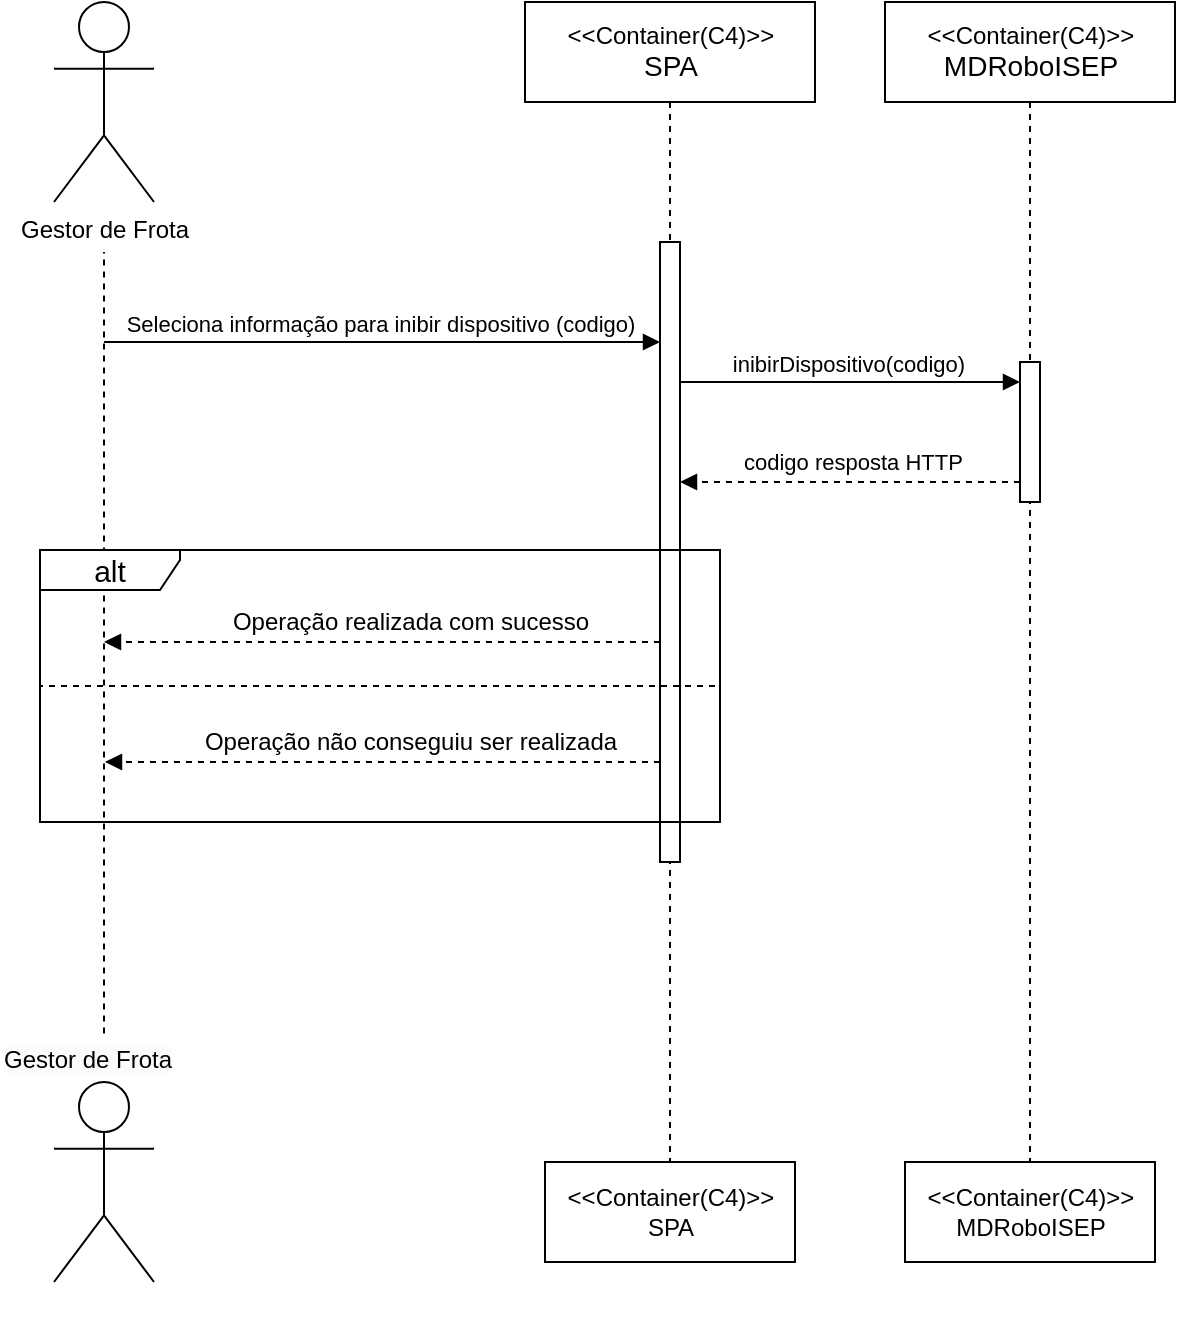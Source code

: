 <mxfile version="22.1.3" type="device">
  <diagram name="Página-1" id="VEVb19W9AbcgIYick9M5">
    <mxGraphModel dx="1774" dy="824" grid="1" gridSize="10" guides="1" tooltips="1" connect="1" arrows="1" fold="1" page="1" pageScale="1" pageWidth="827" pageHeight="1169" math="0" shadow="0">
      <root>
        <mxCell id="0" />
        <mxCell id="1" parent="0" />
        <mxCell id="l9yj46R45Rye-O422kpw-1" value="&amp;lt;&amp;lt;Container(C4)&amp;gt;&amp;gt;&lt;br style=&quot;border-color: var(--border-color);&quot;&gt;&lt;font style=&quot;font-size: 14px;&quot;&gt;SPA&lt;/font&gt;" style="shape=umlLifeline;perimeter=lifelinePerimeter;whiteSpace=wrap;html=1;container=1;dropTarget=0;collapsible=0;recursiveResize=0;outlineConnect=0;portConstraint=eastwest;newEdgeStyle={&quot;curved&quot;:0,&quot;rounded&quot;:0};size=50;" vertex="1" parent="1">
          <mxGeometry x="322.5" y="30" width="145" height="580" as="geometry" />
        </mxCell>
        <mxCell id="l9yj46R45Rye-O422kpw-2" value="&amp;lt;&amp;lt;Container(C4)&amp;gt;&amp;gt;&lt;br style=&quot;border-color: var(--border-color);&quot;&gt;SPA" style="shape=umlLifeline;perimeter=lifelinePerimeter;whiteSpace=wrap;html=1;container=1;dropTarget=0;collapsible=0;recursiveResize=0;outlineConnect=0;portConstraint=eastwest;newEdgeStyle={&quot;curved&quot;:0,&quot;rounded&quot;:0};size=60;" vertex="1" parent="1">
          <mxGeometry x="332.5" y="610" width="125" height="50" as="geometry" />
        </mxCell>
        <mxCell id="l9yj46R45Rye-O422kpw-3" value="Gestor de Frota" style="shape=umlActor;verticalLabelPosition=bottom;verticalAlign=top;html=1;outlineConnect=0;" vertex="1" parent="1">
          <mxGeometry x="87" y="30" width="50" height="100" as="geometry" />
        </mxCell>
        <mxCell id="l9yj46R45Rye-O422kpw-4" value="" style="line;strokeWidth=1;dashed=1;labelPosition=center;verticalLabelPosition=bottom;align=left;verticalAlign=top;spacingLeft=20;spacingTop=15;html=1;whiteSpace=wrap;rotation=-90;" vertex="1" parent="1">
          <mxGeometry x="-83.37" y="345.38" width="390.75" height="10" as="geometry" />
        </mxCell>
        <mxCell id="l9yj46R45Rye-O422kpw-5" value="Actor" style="shape=umlActor;verticalLabelPosition=bottom;verticalAlign=top;html=1;outlineConnect=0;textOpacity=0;" vertex="1" parent="1">
          <mxGeometry x="87" y="570" width="50" height="100" as="geometry" />
        </mxCell>
        <mxCell id="l9yj46R45Rye-O422kpw-6" value="Seleciona informação para inibir dispositivo (codigo)" style="html=1;verticalAlign=bottom;endArrow=block;curved=0;rounded=0;" edge="1" parent="1" target="l9yj46R45Rye-O422kpw-7">
          <mxGeometry x="-0.007" width="80" relative="1" as="geometry">
            <mxPoint x="112" y="200" as="sourcePoint" />
            <mxPoint x="192" y="200" as="targetPoint" />
            <mxPoint as="offset" />
          </mxGeometry>
        </mxCell>
        <mxCell id="l9yj46R45Rye-O422kpw-7" value="" style="html=1;points=[[0,0,0,0,5],[0,1,0,0,-5],[1,0,0,0,5],[1,1,0,0,-5]];perimeter=orthogonalPerimeter;outlineConnect=0;targetShapes=umlLifeline;portConstraint=eastwest;newEdgeStyle={&quot;curved&quot;:0,&quot;rounded&quot;:0};" vertex="1" parent="1">
          <mxGeometry x="390" y="150" width="10" height="310" as="geometry" />
        </mxCell>
        <mxCell id="l9yj46R45Rye-O422kpw-8" value="&lt;span style=&quot;color: rgb(0, 0, 0); font-family: Helvetica; font-size: 12px; font-style: normal; font-variant-ligatures: normal; font-variant-caps: normal; font-weight: 400; letter-spacing: normal; orphans: 2; text-align: center; text-indent: 0px; text-transform: none; widows: 2; word-spacing: 0px; -webkit-text-stroke-width: 0px; background-color: rgb(251, 251, 251); text-decoration-thickness: initial; text-decoration-style: initial; text-decoration-color: initial; float: none; display: inline !important;&quot;&gt;Gestor de Frota&lt;/span&gt;" style="text;whiteSpace=wrap;html=1;" vertex="1" parent="1">
          <mxGeometry x="60" y="545" width="130" height="40" as="geometry" />
        </mxCell>
        <mxCell id="l9yj46R45Rye-O422kpw-9" value="&amp;lt;&amp;lt;Container(C4)&amp;gt;&amp;gt;&lt;br style=&quot;border-color: var(--border-color);&quot;&gt;&lt;font style=&quot;font-size: 14px;&quot;&gt;MDRoboISEP&lt;/font&gt;" style="shape=umlLifeline;perimeter=lifelinePerimeter;whiteSpace=wrap;html=1;container=1;dropTarget=0;collapsible=0;recursiveResize=0;outlineConnect=0;portConstraint=eastwest;newEdgeStyle={&quot;curved&quot;:0,&quot;rounded&quot;:0};size=50;" vertex="1" parent="1">
          <mxGeometry x="502.5" y="30" width="145" height="580" as="geometry" />
        </mxCell>
        <mxCell id="l9yj46R45Rye-O422kpw-10" value="&amp;lt;&amp;lt;Container(C4)&amp;gt;&amp;gt;&lt;br style=&quot;border-color: var(--border-color);&quot;&gt;MDRoboISEP" style="shape=umlLifeline;perimeter=lifelinePerimeter;whiteSpace=wrap;html=1;container=1;dropTarget=0;collapsible=0;recursiveResize=0;outlineConnect=0;portConstraint=eastwest;newEdgeStyle={&quot;curved&quot;:0,&quot;rounded&quot;:0};size=60;" vertex="1" parent="1">
          <mxGeometry x="512.5" y="610" width="125" height="50" as="geometry" />
        </mxCell>
        <mxCell id="l9yj46R45Rye-O422kpw-11" value="" style="html=1;points=[[0,0,0,0,5],[0,1,0,0,-5],[1,0,0,0,5],[1,1,0,0,-5]];perimeter=orthogonalPerimeter;outlineConnect=0;targetShapes=umlLifeline;portConstraint=eastwest;newEdgeStyle={&quot;curved&quot;:0,&quot;rounded&quot;:0};" vertex="1" parent="1">
          <mxGeometry x="570" y="210" width="10" height="70" as="geometry" />
        </mxCell>
        <mxCell id="l9yj46R45Rye-O422kpw-12" value="inibirDispositivo(codigo)" style="html=1;verticalAlign=bottom;endArrow=block;curved=0;rounded=0;" edge="1" parent="1" target="l9yj46R45Rye-O422kpw-11">
          <mxGeometry x="-0.012" width="80" relative="1" as="geometry">
            <mxPoint x="400" y="220" as="sourcePoint" />
            <mxPoint x="678" y="220" as="targetPoint" />
            <mxPoint as="offset" />
          </mxGeometry>
        </mxCell>
        <mxCell id="l9yj46R45Rye-O422kpw-13" value="" style="html=1;verticalAlign=bottom;labelBackgroundColor=none;endArrow=block;endFill=1;dashed=1;rounded=0;" edge="1" parent="1">
          <mxGeometry width="160" relative="1" as="geometry">
            <mxPoint x="570" y="270" as="sourcePoint" />
            <mxPoint x="400" y="270" as="targetPoint" />
          </mxGeometry>
        </mxCell>
        <mxCell id="l9yj46R45Rye-O422kpw-14" value="&lt;span style=&quot;color: rgb(0, 0, 0); font-family: Helvetica; font-size: 11px; font-style: normal; font-variant-ligatures: normal; font-variant-caps: normal; font-weight: 400; letter-spacing: normal; orphans: 2; text-align: center; text-indent: 0px; text-transform: none; widows: 2; word-spacing: 0px; -webkit-text-stroke-width: 0px; background-color: rgb(255, 255, 255); text-decoration-thickness: initial; text-decoration-style: initial; text-decoration-color: initial; float: none; display: inline !important;&quot;&gt;codigo resposta HTTP&lt;/span&gt;" style="text;whiteSpace=wrap;html=1;" vertex="1" parent="1">
          <mxGeometry x="430" y="245.75" width="120" height="40" as="geometry" />
        </mxCell>
        <mxCell id="l9yj46R45Rye-O422kpw-15" value="&lt;font style=&quot;font-size: 15px;&quot;&gt;alt&lt;/font&gt;" style="shape=umlFrame;whiteSpace=wrap;html=1;pointerEvents=0;recursiveResize=0;container=1;collapsible=0;width=70;align=center;height=20;" vertex="1" parent="1">
          <mxGeometry x="80" y="304" width="340" height="136" as="geometry" />
        </mxCell>
        <mxCell id="l9yj46R45Rye-O422kpw-16" value="" style="html=1;verticalAlign=bottom;labelBackgroundColor=none;endArrow=block;endFill=1;dashed=1;rounded=0;" edge="1" parent="l9yj46R45Rye-O422kpw-15" source="l9yj46R45Rye-O422kpw-7">
          <mxGeometry width="160" relative="1" as="geometry">
            <mxPoint x="308" y="106" as="sourcePoint" />
            <mxPoint x="32.5" y="106" as="targetPoint" />
          </mxGeometry>
        </mxCell>
        <mxCell id="l9yj46R45Rye-O422kpw-17" value="Operação não conseguiu ser realizada" style="text;html=1;align=center;verticalAlign=middle;resizable=0;points=[];autosize=1;strokeColor=none;fillColor=none;" vertex="1" parent="l9yj46R45Rye-O422kpw-15">
          <mxGeometry x="70" y="81" width="230" height="30" as="geometry" />
        </mxCell>
        <mxCell id="l9yj46R45Rye-O422kpw-18" value="Operação realizada com sucesso" style="text;html=1;align=center;verticalAlign=middle;resizable=0;points=[];autosize=1;strokeColor=none;fillColor=none;" vertex="1" parent="l9yj46R45Rye-O422kpw-15">
          <mxGeometry x="85" y="21" width="200" height="30" as="geometry" />
        </mxCell>
        <mxCell id="l9yj46R45Rye-O422kpw-19" value="" style="html=1;verticalAlign=bottom;labelBackgroundColor=none;endArrow=block;endFill=1;dashed=1;rounded=0;" edge="1" parent="l9yj46R45Rye-O422kpw-15" source="l9yj46R45Rye-O422kpw-7">
          <mxGeometry width="160" relative="1" as="geometry">
            <mxPoint x="310" y="45.58" as="sourcePoint" />
            <mxPoint x="32" y="46" as="targetPoint" />
          </mxGeometry>
        </mxCell>
        <mxCell id="l9yj46R45Rye-O422kpw-20" value="" style="line;strokeWidth=1;dashed=1;labelPosition=center;verticalLabelPosition=bottom;align=left;verticalAlign=top;spacingLeft=20;spacingTop=15;html=1;whiteSpace=wrap;rotation=-180;" vertex="1" parent="l9yj46R45Rye-O422kpw-15">
          <mxGeometry y="63" width="337.5" height="10" as="geometry" />
        </mxCell>
      </root>
    </mxGraphModel>
  </diagram>
</mxfile>
